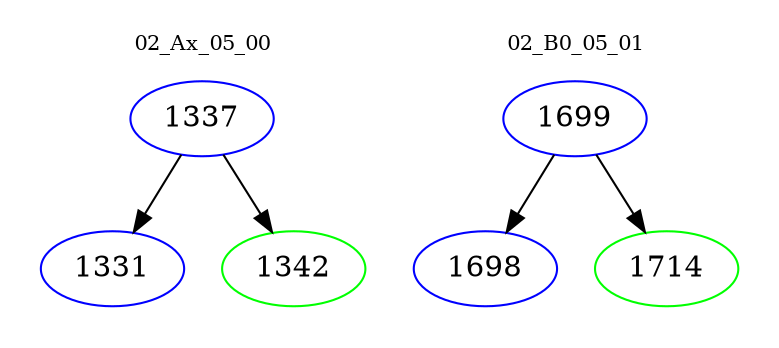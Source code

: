 digraph{
subgraph cluster_0 {
color = white
label = "02_Ax_05_00";
fontsize=10;
T0_1337 [label="1337", color="blue"]
T0_1337 -> T0_1331 [color="black"]
T0_1331 [label="1331", color="blue"]
T0_1337 -> T0_1342 [color="black"]
T0_1342 [label="1342", color="green"]
}
subgraph cluster_1 {
color = white
label = "02_B0_05_01";
fontsize=10;
T1_1699 [label="1699", color="blue"]
T1_1699 -> T1_1698 [color="black"]
T1_1698 [label="1698", color="blue"]
T1_1699 -> T1_1714 [color="black"]
T1_1714 [label="1714", color="green"]
}
}
